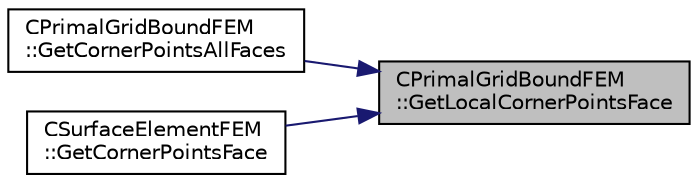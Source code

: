 digraph "CPrimalGridBoundFEM::GetLocalCornerPointsFace"
{
 // LATEX_PDF_SIZE
  edge [fontname="Helvetica",fontsize="10",labelfontname="Helvetica",labelfontsize="10"];
  node [fontname="Helvetica",fontsize="10",shape=record];
  rankdir="RL";
  Node1 [label="CPrimalGridBoundFEM\l::GetLocalCornerPointsFace",height=0.2,width=0.4,color="black", fillcolor="grey75", style="filled", fontcolor="black",tooltip="Static member function to get the local the corner points of all the face of this element."];
  Node1 -> Node2 [dir="back",color="midnightblue",fontsize="10",style="solid",fontname="Helvetica"];
  Node2 [label="CPrimalGridBoundFEM\l::GetCornerPointsAllFaces",height=0.2,width=0.4,color="black", fillcolor="white", style="filled",URL="$classCPrimalGridBoundFEM.html#a664e9dd68ca051dd44b663748162c16a",tooltip="Get the corner points of this boundary element."];
  Node1 -> Node3 [dir="back",color="midnightblue",fontsize="10",style="solid",fontname="Helvetica"];
  Node3 [label="CSurfaceElementFEM\l::GetCornerPointsFace",height=0.2,width=0.4,color="black", fillcolor="white", style="filled",URL="$structCSurfaceElementFEM.html#a1141086db36aafa3232ff3c8528f16f4",tooltip="Function, which determines the corner points of this surface element."];
}
